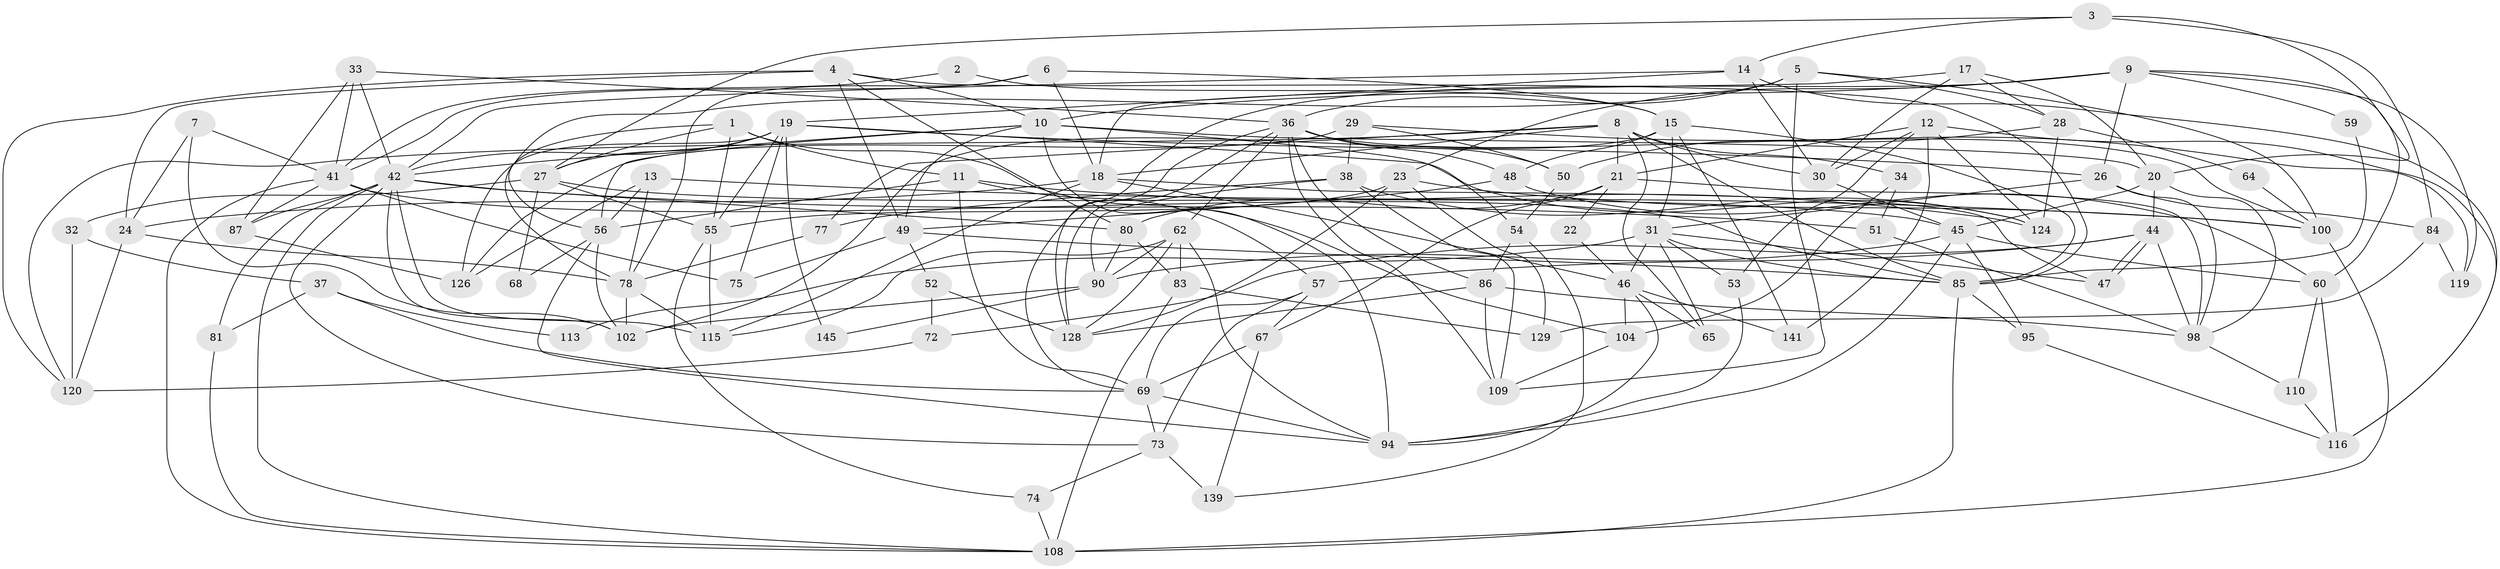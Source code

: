 // Generated by graph-tools (version 1.1) at 2025/23/03/03/25 07:23:59]
// undirected, 94 vertices, 232 edges
graph export_dot {
graph [start="1"]
  node [color=gray90,style=filled];
  1 [super="+71"];
  2;
  3;
  4 [super="+99"];
  5 [super="+91"];
  6;
  7;
  8 [super="+70"];
  9 [super="+16"];
  10 [super="+133"];
  11 [super="+97"];
  12 [super="+35"];
  13 [super="+136"];
  14 [super="+134"];
  15 [super="+39"];
  17;
  18;
  19 [super="+63"];
  20 [super="+111"];
  21 [super="+114"];
  22;
  23 [super="+25"];
  24 [super="+143"];
  26 [super="+58"];
  27 [super="+76"];
  28 [super="+66"];
  29;
  30 [super="+131"];
  31 [super="+123"];
  32;
  33 [super="+43"];
  34;
  36 [super="+79"];
  37 [super="+89"];
  38 [super="+40"];
  41 [super="+122"];
  42 [super="+61"];
  44;
  45 [super="+92"];
  46 [super="+103"];
  47;
  48;
  49 [super="+82"];
  50;
  51;
  52;
  53;
  54;
  55 [super="+96"];
  56 [super="+127"];
  57 [super="+101"];
  59;
  60 [super="+112"];
  62 [super="+142"];
  64;
  65;
  67 [super="+105"];
  68;
  69 [super="+121"];
  72;
  73 [super="+130"];
  74;
  75;
  77;
  78 [super="+138"];
  80 [super="+88"];
  81;
  83 [super="+125"];
  84 [super="+140"];
  85 [super="+117"];
  86 [super="+93"];
  87 [super="+106"];
  90;
  94 [super="+107"];
  95;
  98 [super="+118"];
  100;
  102 [super="+132"];
  104;
  108 [super="+135"];
  109;
  110;
  113;
  115;
  116;
  119;
  120 [super="+144"];
  124;
  126;
  128 [super="+137"];
  129;
  139;
  141;
  145;
  1 -- 11;
  1 -- 55;
  1 -- 78 [weight=2];
  1 -- 104;
  1 -- 27;
  2 -- 15;
  2 -- 41;
  3 -- 27;
  3 -- 20;
  3 -- 14;
  3 -- 84;
  4 -- 49;
  4 -- 24 [weight=2];
  4 -- 120;
  4 -- 80;
  4 -- 10;
  4 -- 85;
  5 -- 109;
  5 -- 28;
  5 -- 36;
  5 -- 56;
  5 -- 100;
  6 -- 15;
  6 -- 78;
  6 -- 18;
  6 -- 41;
  7 -- 41;
  7 -- 24;
  7 -- 102;
  8 -- 34;
  8 -- 65;
  8 -- 18;
  8 -- 85;
  8 -- 77;
  8 -- 21;
  8 -- 120;
  8 -- 30;
  9 -- 23;
  9 -- 59;
  9 -- 128;
  9 -- 60;
  9 -- 10;
  9 -- 26;
  9 -- 119;
  10 -- 20;
  10 -- 54;
  10 -- 56;
  10 -- 49;
  10 -- 42;
  10 -- 94;
  11 -- 56;
  11 -- 57;
  11 -- 124;
  11 -- 69;
  12 -- 124;
  12 -- 21;
  12 -- 53;
  12 -- 116;
  12 -- 141;
  12 -- 30;
  13 -- 126;
  13 -- 56 [weight=2];
  13 -- 78;
  13 -- 100;
  14 -- 42;
  14 -- 19;
  14 -- 116;
  14 -- 30;
  15 -- 85;
  15 -- 102;
  15 -- 48;
  15 -- 141;
  15 -- 31;
  17 -- 20;
  17 -- 18;
  17 -- 30;
  17 -- 28;
  18 -- 47;
  18 -- 115;
  18 -- 24;
  18 -- 46;
  19 -- 75;
  19 -- 124;
  19 -- 145;
  19 -- 55;
  19 -- 126;
  19 -- 26;
  19 -- 27;
  19 -- 42;
  20 -- 44;
  20 -- 98;
  20 -- 45 [weight=2];
  21 -- 80;
  21 -- 98;
  21 -- 67;
  21 -- 22;
  22 -- 46;
  23 -- 100;
  23 -- 129;
  23 -- 55;
  23 -- 128;
  24 -- 78;
  24 -- 120;
  26 -- 84;
  26 -- 98;
  26 -- 31;
  27 -- 32;
  27 -- 68;
  27 -- 55;
  27 -- 45;
  28 -- 124;
  28 -- 64;
  28 -- 50;
  29 -- 50;
  29 -- 119;
  29 -- 126;
  29 -- 38;
  30 -- 45;
  31 -- 47;
  31 -- 65;
  31 -- 113;
  31 -- 85;
  31 -- 53;
  31 -- 46;
  32 -- 120;
  32 -- 37;
  33 -- 41;
  33 -- 87;
  33 -- 42;
  33 -- 36;
  34 -- 51;
  34 -- 104;
  36 -- 86;
  36 -- 50;
  36 -- 100;
  36 -- 48;
  36 -- 109;
  36 -- 62;
  36 -- 128;
  36 -- 69;
  37 -- 81;
  37 -- 113;
  37 -- 69;
  38 -- 124;
  38 -- 77;
  38 -- 109;
  38 -- 90;
  41 -- 85;
  41 -- 108;
  41 -- 87;
  41 -- 75;
  42 -- 73;
  42 -- 80;
  42 -- 81;
  42 -- 108;
  42 -- 51;
  42 -- 115;
  42 -- 102;
  42 -- 87;
  44 -- 47;
  44 -- 47;
  44 -- 57;
  44 -- 72;
  44 -- 98;
  45 -- 90;
  45 -- 94;
  45 -- 60;
  45 -- 95;
  46 -- 65;
  46 -- 141;
  46 -- 94;
  46 -- 104;
  48 -- 60;
  48 -- 49;
  49 -- 52;
  49 -- 75;
  49 -- 85;
  50 -- 54;
  51 -- 98;
  52 -- 72;
  52 -- 128;
  53 -- 94;
  54 -- 139;
  54 -- 86;
  55 -- 74;
  55 -- 115;
  56 -- 68;
  56 -- 102;
  56 -- 94;
  57 -- 69;
  57 -- 67;
  57 -- 73;
  59 -- 85;
  60 -- 110;
  60 -- 116;
  62 -- 90;
  62 -- 94;
  62 -- 115;
  62 -- 128;
  62 -- 83;
  64 -- 100;
  67 -- 69;
  67 -- 139 [weight=2];
  69 -- 94;
  69 -- 73;
  72 -- 120;
  73 -- 139 [weight=2];
  73 -- 74;
  74 -- 108;
  77 -- 78;
  78 -- 115;
  78 -- 102;
  80 -- 83;
  80 -- 90;
  81 -- 108;
  83 -- 129;
  83 -- 108;
  84 -- 119;
  84 -- 129;
  85 -- 108 [weight=2];
  85 -- 95;
  86 -- 98;
  86 -- 109;
  86 -- 128;
  87 -- 126;
  90 -- 102;
  90 -- 145;
  95 -- 116;
  98 -- 110;
  100 -- 108;
  104 -- 109;
  110 -- 116;
}
